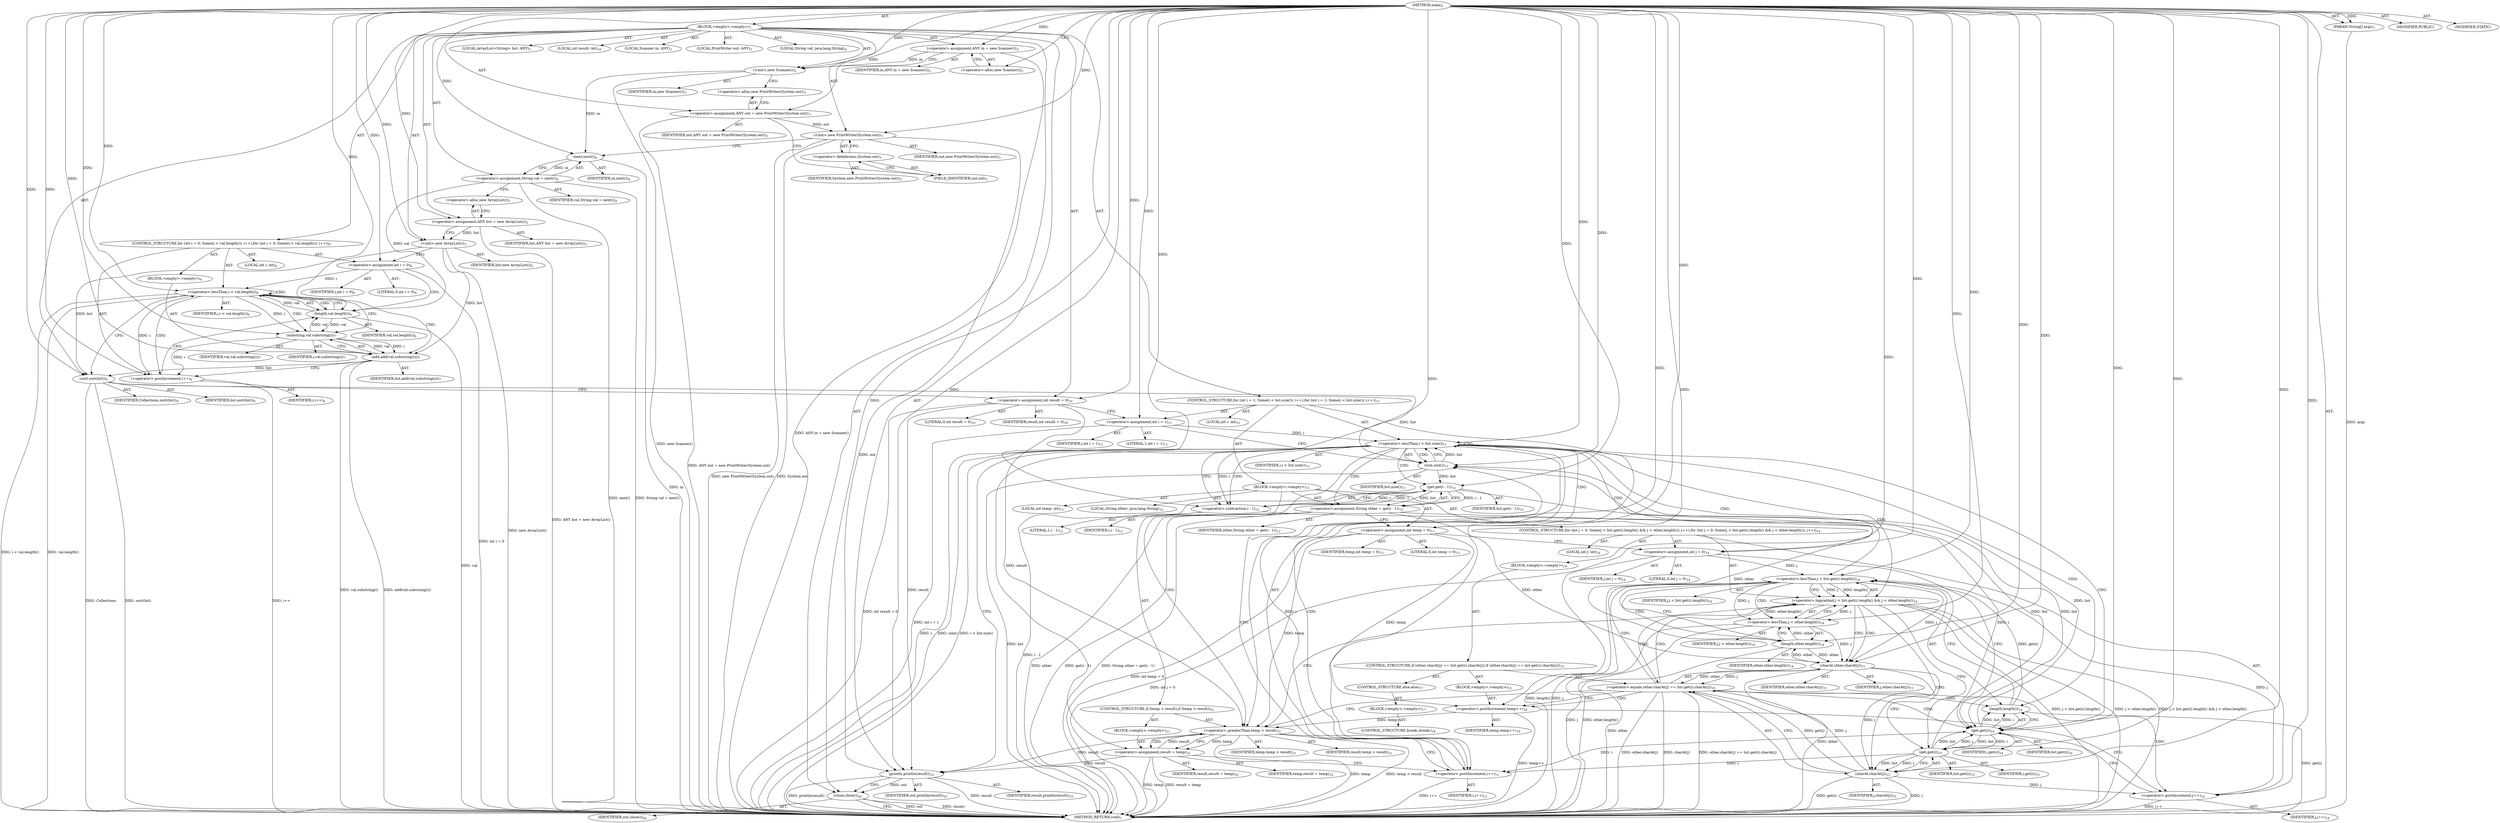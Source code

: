 digraph "main" {  
"23" [label = <(METHOD,main)<SUB>1</SUB>> ]
"24" [label = <(PARAM,String[] args)<SUB>1</SUB>> ]
"25" [label = <(BLOCK,&lt;empty&gt;,&lt;empty&gt;)<SUB>1</SUB>> ]
"4" [label = <(LOCAL,Scanner in: ANY)<SUB>2</SUB>> ]
"26" [label = <(&lt;operator&gt;.assignment,ANY in = new Scanner())<SUB>2</SUB>> ]
"27" [label = <(IDENTIFIER,in,ANY in = new Scanner())<SUB>2</SUB>> ]
"28" [label = <(&lt;operator&gt;.alloc,new Scanner())<SUB>2</SUB>> ]
"29" [label = <(&lt;init&gt;,new Scanner())<SUB>2</SUB>> ]
"3" [label = <(IDENTIFIER,in,new Scanner())<SUB>2</SUB>> ]
"6" [label = <(LOCAL,PrintWriter out: ANY)<SUB>3</SUB>> ]
"30" [label = <(&lt;operator&gt;.assignment,ANY out = new PrintWriter(System.out))<SUB>3</SUB>> ]
"31" [label = <(IDENTIFIER,out,ANY out = new PrintWriter(System.out))<SUB>3</SUB>> ]
"32" [label = <(&lt;operator&gt;.alloc,new PrintWriter(System.out))<SUB>3</SUB>> ]
"33" [label = <(&lt;init&gt;,new PrintWriter(System.out))<SUB>3</SUB>> ]
"5" [label = <(IDENTIFIER,out,new PrintWriter(System.out))<SUB>3</SUB>> ]
"34" [label = <(&lt;operator&gt;.fieldAccess,System.out)<SUB>3</SUB>> ]
"35" [label = <(IDENTIFIER,System,new PrintWriter(System.out))<SUB>3</SUB>> ]
"36" [label = <(FIELD_IDENTIFIER,out,out)<SUB>3</SUB>> ]
"37" [label = <(LOCAL,String val: java.lang.String)<SUB>4</SUB>> ]
"38" [label = <(&lt;operator&gt;.assignment,String val = next())<SUB>4</SUB>> ]
"39" [label = <(IDENTIFIER,val,String val = next())<SUB>4</SUB>> ]
"40" [label = <(next,next())<SUB>4</SUB>> ]
"41" [label = <(IDENTIFIER,in,next())<SUB>4</SUB>> ]
"8" [label = <(LOCAL,ArrayList&lt;String&gt; list: ANY)<SUB>5</SUB>> ]
"42" [label = <(&lt;operator&gt;.assignment,ANY list = new ArrayList())<SUB>5</SUB>> ]
"43" [label = <(IDENTIFIER,list,ANY list = new ArrayList())<SUB>5</SUB>> ]
"44" [label = <(&lt;operator&gt;.alloc,new ArrayList())<SUB>5</SUB>> ]
"45" [label = <(&lt;init&gt;,new ArrayList())<SUB>5</SUB>> ]
"7" [label = <(IDENTIFIER,list,new ArrayList())<SUB>5</SUB>> ]
"46" [label = <(CONTROL_STRUCTURE,for (int i = 0; Some(i &lt; val.length()); i++),for (int i = 0; Some(i &lt; val.length()); i++))<SUB>6</SUB>> ]
"47" [label = <(LOCAL,int i: int)<SUB>6</SUB>> ]
"48" [label = <(&lt;operator&gt;.assignment,int i = 0)<SUB>6</SUB>> ]
"49" [label = <(IDENTIFIER,i,int i = 0)<SUB>6</SUB>> ]
"50" [label = <(LITERAL,0,int i = 0)<SUB>6</SUB>> ]
"51" [label = <(&lt;operator&gt;.lessThan,i &lt; val.length())<SUB>6</SUB>> ]
"52" [label = <(IDENTIFIER,i,i &lt; val.length())<SUB>6</SUB>> ]
"53" [label = <(length,val.length())<SUB>6</SUB>> ]
"54" [label = <(IDENTIFIER,val,val.length())<SUB>6</SUB>> ]
"55" [label = <(&lt;operator&gt;.postIncrement,i++)<SUB>6</SUB>> ]
"56" [label = <(IDENTIFIER,i,i++)<SUB>6</SUB>> ]
"57" [label = <(BLOCK,&lt;empty&gt;,&lt;empty&gt;)<SUB>6</SUB>> ]
"58" [label = <(add,add(val.substring(i)))<SUB>7</SUB>> ]
"59" [label = <(IDENTIFIER,list,add(val.substring(i)))<SUB>7</SUB>> ]
"60" [label = <(substring,val.substring(i))<SUB>7</SUB>> ]
"61" [label = <(IDENTIFIER,val,val.substring(i))<SUB>7</SUB>> ]
"62" [label = <(IDENTIFIER,i,val.substring(i))<SUB>7</SUB>> ]
"63" [label = <(sort,sort(list))<SUB>9</SUB>> ]
"64" [label = <(IDENTIFIER,Collections,sort(list))<SUB>9</SUB>> ]
"65" [label = <(IDENTIFIER,list,sort(list))<SUB>9</SUB>> ]
"66" [label = <(LOCAL,int result: int)<SUB>10</SUB>> ]
"67" [label = <(&lt;operator&gt;.assignment,int result = 0)<SUB>10</SUB>> ]
"68" [label = <(IDENTIFIER,result,int result = 0)<SUB>10</SUB>> ]
"69" [label = <(LITERAL,0,int result = 0)<SUB>10</SUB>> ]
"70" [label = <(CONTROL_STRUCTURE,for (int i = 1; Some(i &lt; list.size()); i++),for (int i = 1; Some(i &lt; list.size()); i++))<SUB>11</SUB>> ]
"71" [label = <(LOCAL,int i: int)<SUB>11</SUB>> ]
"72" [label = <(&lt;operator&gt;.assignment,int i = 1)<SUB>11</SUB>> ]
"73" [label = <(IDENTIFIER,i,int i = 1)<SUB>11</SUB>> ]
"74" [label = <(LITERAL,1,int i = 1)<SUB>11</SUB>> ]
"75" [label = <(&lt;operator&gt;.lessThan,i &lt; list.size())<SUB>11</SUB>> ]
"76" [label = <(IDENTIFIER,i,i &lt; list.size())<SUB>11</SUB>> ]
"77" [label = <(size,size())<SUB>11</SUB>> ]
"78" [label = <(IDENTIFIER,list,size())<SUB>11</SUB>> ]
"79" [label = <(&lt;operator&gt;.postIncrement,i++)<SUB>11</SUB>> ]
"80" [label = <(IDENTIFIER,i,i++)<SUB>11</SUB>> ]
"81" [label = <(BLOCK,&lt;empty&gt;,&lt;empty&gt;)<SUB>11</SUB>> ]
"82" [label = <(LOCAL,String other: java.lang.String)<SUB>12</SUB>> ]
"83" [label = <(&lt;operator&gt;.assignment,String other = get(i - 1))<SUB>12</SUB>> ]
"84" [label = <(IDENTIFIER,other,String other = get(i - 1))<SUB>12</SUB>> ]
"85" [label = <(get,get(i - 1))<SUB>12</SUB>> ]
"86" [label = <(IDENTIFIER,list,get(i - 1))<SUB>12</SUB>> ]
"87" [label = <(&lt;operator&gt;.subtraction,i - 1)<SUB>12</SUB>> ]
"88" [label = <(IDENTIFIER,i,i - 1)<SUB>12</SUB>> ]
"89" [label = <(LITERAL,1,i - 1)<SUB>12</SUB>> ]
"90" [label = <(LOCAL,int temp: int)<SUB>13</SUB>> ]
"91" [label = <(&lt;operator&gt;.assignment,int temp = 0)<SUB>13</SUB>> ]
"92" [label = <(IDENTIFIER,temp,int temp = 0)<SUB>13</SUB>> ]
"93" [label = <(LITERAL,0,int temp = 0)<SUB>13</SUB>> ]
"94" [label = <(CONTROL_STRUCTURE,for (int j = 0; Some(j &lt; list.get(i).length() &amp;&amp; j &lt; other.length()); j++),for (int j = 0; Some(j &lt; list.get(i).length() &amp;&amp; j &lt; other.length()); j++))<SUB>14</SUB>> ]
"95" [label = <(LOCAL,int j: int)<SUB>14</SUB>> ]
"96" [label = <(&lt;operator&gt;.assignment,int j = 0)<SUB>14</SUB>> ]
"97" [label = <(IDENTIFIER,j,int j = 0)<SUB>14</SUB>> ]
"98" [label = <(LITERAL,0,int j = 0)<SUB>14</SUB>> ]
"99" [label = <(&lt;operator&gt;.logicalAnd,j &lt; list.get(i).length() &amp;&amp; j &lt; other.length())<SUB>14</SUB>> ]
"100" [label = <(&lt;operator&gt;.lessThan,j &lt; list.get(i).length())<SUB>14</SUB>> ]
"101" [label = <(IDENTIFIER,j,j &lt; list.get(i).length())<SUB>14</SUB>> ]
"102" [label = <(length,length())<SUB>14</SUB>> ]
"103" [label = <(get,get(i))<SUB>14</SUB>> ]
"104" [label = <(IDENTIFIER,list,get(i))<SUB>14</SUB>> ]
"105" [label = <(IDENTIFIER,i,get(i))<SUB>14</SUB>> ]
"106" [label = <(&lt;operator&gt;.lessThan,j &lt; other.length())<SUB>14</SUB>> ]
"107" [label = <(IDENTIFIER,j,j &lt; other.length())<SUB>14</SUB>> ]
"108" [label = <(length,other.length())<SUB>14</SUB>> ]
"109" [label = <(IDENTIFIER,other,other.length())<SUB>14</SUB>> ]
"110" [label = <(&lt;operator&gt;.postIncrement,j++)<SUB>14</SUB>> ]
"111" [label = <(IDENTIFIER,j,j++)<SUB>14</SUB>> ]
"112" [label = <(BLOCK,&lt;empty&gt;,&lt;empty&gt;)<SUB>14</SUB>> ]
"113" [label = <(CONTROL_STRUCTURE,if (other.charAt(j) == list.get(i).charAt(j)),if (other.charAt(j) == list.get(i).charAt(j)))<SUB>15</SUB>> ]
"114" [label = <(&lt;operator&gt;.equals,other.charAt(j) == list.get(i).charAt(j))<SUB>15</SUB>> ]
"115" [label = <(charAt,other.charAt(j))<SUB>15</SUB>> ]
"116" [label = <(IDENTIFIER,other,other.charAt(j))<SUB>15</SUB>> ]
"117" [label = <(IDENTIFIER,j,other.charAt(j))<SUB>15</SUB>> ]
"118" [label = <(charAt,charAt(j))<SUB>15</SUB>> ]
"119" [label = <(get,get(i))<SUB>15</SUB>> ]
"120" [label = <(IDENTIFIER,list,get(i))<SUB>15</SUB>> ]
"121" [label = <(IDENTIFIER,i,get(i))<SUB>15</SUB>> ]
"122" [label = <(IDENTIFIER,j,charAt(j))<SUB>15</SUB>> ]
"123" [label = <(BLOCK,&lt;empty&gt;,&lt;empty&gt;)<SUB>15</SUB>> ]
"124" [label = <(&lt;operator&gt;.postIncrement,temp++)<SUB>16</SUB>> ]
"125" [label = <(IDENTIFIER,temp,temp++)<SUB>16</SUB>> ]
"126" [label = <(CONTROL_STRUCTURE,else,else)<SUB>17</SUB>> ]
"127" [label = <(BLOCK,&lt;empty&gt;,&lt;empty&gt;)<SUB>17</SUB>> ]
"128" [label = <(CONTROL_STRUCTURE,break;,break;)<SUB>18</SUB>> ]
"129" [label = <(CONTROL_STRUCTURE,if (temp &gt; result),if (temp &gt; result))<SUB>21</SUB>> ]
"130" [label = <(&lt;operator&gt;.greaterThan,temp &gt; result)<SUB>21</SUB>> ]
"131" [label = <(IDENTIFIER,temp,temp &gt; result)<SUB>21</SUB>> ]
"132" [label = <(IDENTIFIER,result,temp &gt; result)<SUB>21</SUB>> ]
"133" [label = <(BLOCK,&lt;empty&gt;,&lt;empty&gt;)<SUB>21</SUB>> ]
"134" [label = <(&lt;operator&gt;.assignment,result = temp)<SUB>22</SUB>> ]
"135" [label = <(IDENTIFIER,result,result = temp)<SUB>22</SUB>> ]
"136" [label = <(IDENTIFIER,temp,result = temp)<SUB>22</SUB>> ]
"137" [label = <(println,println(result))<SUB>25</SUB>> ]
"138" [label = <(IDENTIFIER,out,println(result))<SUB>25</SUB>> ]
"139" [label = <(IDENTIFIER,result,println(result))<SUB>25</SUB>> ]
"140" [label = <(close,close())<SUB>26</SUB>> ]
"141" [label = <(IDENTIFIER,out,close())<SUB>26</SUB>> ]
"142" [label = <(MODIFIER,PUBLIC)> ]
"143" [label = <(MODIFIER,STATIC)> ]
"144" [label = <(METHOD_RETURN,void)<SUB>1</SUB>> ]
  "23" -> "24"  [ label = "AST: "] 
  "23" -> "25"  [ label = "AST: "] 
  "23" -> "142"  [ label = "AST: "] 
  "23" -> "143"  [ label = "AST: "] 
  "23" -> "144"  [ label = "AST: "] 
  "25" -> "4"  [ label = "AST: "] 
  "25" -> "26"  [ label = "AST: "] 
  "25" -> "29"  [ label = "AST: "] 
  "25" -> "6"  [ label = "AST: "] 
  "25" -> "30"  [ label = "AST: "] 
  "25" -> "33"  [ label = "AST: "] 
  "25" -> "37"  [ label = "AST: "] 
  "25" -> "38"  [ label = "AST: "] 
  "25" -> "8"  [ label = "AST: "] 
  "25" -> "42"  [ label = "AST: "] 
  "25" -> "45"  [ label = "AST: "] 
  "25" -> "46"  [ label = "AST: "] 
  "25" -> "63"  [ label = "AST: "] 
  "25" -> "66"  [ label = "AST: "] 
  "25" -> "67"  [ label = "AST: "] 
  "25" -> "70"  [ label = "AST: "] 
  "25" -> "137"  [ label = "AST: "] 
  "25" -> "140"  [ label = "AST: "] 
  "26" -> "27"  [ label = "AST: "] 
  "26" -> "28"  [ label = "AST: "] 
  "29" -> "3"  [ label = "AST: "] 
  "30" -> "31"  [ label = "AST: "] 
  "30" -> "32"  [ label = "AST: "] 
  "33" -> "5"  [ label = "AST: "] 
  "33" -> "34"  [ label = "AST: "] 
  "34" -> "35"  [ label = "AST: "] 
  "34" -> "36"  [ label = "AST: "] 
  "38" -> "39"  [ label = "AST: "] 
  "38" -> "40"  [ label = "AST: "] 
  "40" -> "41"  [ label = "AST: "] 
  "42" -> "43"  [ label = "AST: "] 
  "42" -> "44"  [ label = "AST: "] 
  "45" -> "7"  [ label = "AST: "] 
  "46" -> "47"  [ label = "AST: "] 
  "46" -> "48"  [ label = "AST: "] 
  "46" -> "51"  [ label = "AST: "] 
  "46" -> "55"  [ label = "AST: "] 
  "46" -> "57"  [ label = "AST: "] 
  "48" -> "49"  [ label = "AST: "] 
  "48" -> "50"  [ label = "AST: "] 
  "51" -> "52"  [ label = "AST: "] 
  "51" -> "53"  [ label = "AST: "] 
  "53" -> "54"  [ label = "AST: "] 
  "55" -> "56"  [ label = "AST: "] 
  "57" -> "58"  [ label = "AST: "] 
  "58" -> "59"  [ label = "AST: "] 
  "58" -> "60"  [ label = "AST: "] 
  "60" -> "61"  [ label = "AST: "] 
  "60" -> "62"  [ label = "AST: "] 
  "63" -> "64"  [ label = "AST: "] 
  "63" -> "65"  [ label = "AST: "] 
  "67" -> "68"  [ label = "AST: "] 
  "67" -> "69"  [ label = "AST: "] 
  "70" -> "71"  [ label = "AST: "] 
  "70" -> "72"  [ label = "AST: "] 
  "70" -> "75"  [ label = "AST: "] 
  "70" -> "79"  [ label = "AST: "] 
  "70" -> "81"  [ label = "AST: "] 
  "72" -> "73"  [ label = "AST: "] 
  "72" -> "74"  [ label = "AST: "] 
  "75" -> "76"  [ label = "AST: "] 
  "75" -> "77"  [ label = "AST: "] 
  "77" -> "78"  [ label = "AST: "] 
  "79" -> "80"  [ label = "AST: "] 
  "81" -> "82"  [ label = "AST: "] 
  "81" -> "83"  [ label = "AST: "] 
  "81" -> "90"  [ label = "AST: "] 
  "81" -> "91"  [ label = "AST: "] 
  "81" -> "94"  [ label = "AST: "] 
  "81" -> "129"  [ label = "AST: "] 
  "83" -> "84"  [ label = "AST: "] 
  "83" -> "85"  [ label = "AST: "] 
  "85" -> "86"  [ label = "AST: "] 
  "85" -> "87"  [ label = "AST: "] 
  "87" -> "88"  [ label = "AST: "] 
  "87" -> "89"  [ label = "AST: "] 
  "91" -> "92"  [ label = "AST: "] 
  "91" -> "93"  [ label = "AST: "] 
  "94" -> "95"  [ label = "AST: "] 
  "94" -> "96"  [ label = "AST: "] 
  "94" -> "99"  [ label = "AST: "] 
  "94" -> "110"  [ label = "AST: "] 
  "94" -> "112"  [ label = "AST: "] 
  "96" -> "97"  [ label = "AST: "] 
  "96" -> "98"  [ label = "AST: "] 
  "99" -> "100"  [ label = "AST: "] 
  "99" -> "106"  [ label = "AST: "] 
  "100" -> "101"  [ label = "AST: "] 
  "100" -> "102"  [ label = "AST: "] 
  "102" -> "103"  [ label = "AST: "] 
  "103" -> "104"  [ label = "AST: "] 
  "103" -> "105"  [ label = "AST: "] 
  "106" -> "107"  [ label = "AST: "] 
  "106" -> "108"  [ label = "AST: "] 
  "108" -> "109"  [ label = "AST: "] 
  "110" -> "111"  [ label = "AST: "] 
  "112" -> "113"  [ label = "AST: "] 
  "113" -> "114"  [ label = "AST: "] 
  "113" -> "123"  [ label = "AST: "] 
  "113" -> "126"  [ label = "AST: "] 
  "114" -> "115"  [ label = "AST: "] 
  "114" -> "118"  [ label = "AST: "] 
  "115" -> "116"  [ label = "AST: "] 
  "115" -> "117"  [ label = "AST: "] 
  "118" -> "119"  [ label = "AST: "] 
  "118" -> "122"  [ label = "AST: "] 
  "119" -> "120"  [ label = "AST: "] 
  "119" -> "121"  [ label = "AST: "] 
  "123" -> "124"  [ label = "AST: "] 
  "124" -> "125"  [ label = "AST: "] 
  "126" -> "127"  [ label = "AST: "] 
  "127" -> "128"  [ label = "AST: "] 
  "129" -> "130"  [ label = "AST: "] 
  "129" -> "133"  [ label = "AST: "] 
  "130" -> "131"  [ label = "AST: "] 
  "130" -> "132"  [ label = "AST: "] 
  "133" -> "134"  [ label = "AST: "] 
  "134" -> "135"  [ label = "AST: "] 
  "134" -> "136"  [ label = "AST: "] 
  "137" -> "138"  [ label = "AST: "] 
  "137" -> "139"  [ label = "AST: "] 
  "140" -> "141"  [ label = "AST: "] 
  "26" -> "29"  [ label = "CFG: "] 
  "29" -> "32"  [ label = "CFG: "] 
  "30" -> "36"  [ label = "CFG: "] 
  "33" -> "40"  [ label = "CFG: "] 
  "38" -> "44"  [ label = "CFG: "] 
  "42" -> "45"  [ label = "CFG: "] 
  "45" -> "48"  [ label = "CFG: "] 
  "63" -> "67"  [ label = "CFG: "] 
  "67" -> "72"  [ label = "CFG: "] 
  "137" -> "140"  [ label = "CFG: "] 
  "140" -> "144"  [ label = "CFG: "] 
  "28" -> "26"  [ label = "CFG: "] 
  "32" -> "30"  [ label = "CFG: "] 
  "34" -> "33"  [ label = "CFG: "] 
  "40" -> "38"  [ label = "CFG: "] 
  "44" -> "42"  [ label = "CFG: "] 
  "48" -> "53"  [ label = "CFG: "] 
  "51" -> "60"  [ label = "CFG: "] 
  "51" -> "63"  [ label = "CFG: "] 
  "55" -> "53"  [ label = "CFG: "] 
  "72" -> "77"  [ label = "CFG: "] 
  "75" -> "87"  [ label = "CFG: "] 
  "75" -> "137"  [ label = "CFG: "] 
  "79" -> "77"  [ label = "CFG: "] 
  "36" -> "34"  [ label = "CFG: "] 
  "53" -> "51"  [ label = "CFG: "] 
  "58" -> "55"  [ label = "CFG: "] 
  "77" -> "75"  [ label = "CFG: "] 
  "83" -> "91"  [ label = "CFG: "] 
  "91" -> "96"  [ label = "CFG: "] 
  "60" -> "58"  [ label = "CFG: "] 
  "85" -> "83"  [ label = "CFG: "] 
  "96" -> "103"  [ label = "CFG: "] 
  "99" -> "115"  [ label = "CFG: "] 
  "99" -> "130"  [ label = "CFG: "] 
  "110" -> "103"  [ label = "CFG: "] 
  "130" -> "134"  [ label = "CFG: "] 
  "130" -> "79"  [ label = "CFG: "] 
  "87" -> "85"  [ label = "CFG: "] 
  "100" -> "99"  [ label = "CFG: "] 
  "100" -> "108"  [ label = "CFG: "] 
  "106" -> "99"  [ label = "CFG: "] 
  "134" -> "79"  [ label = "CFG: "] 
  "102" -> "100"  [ label = "CFG: "] 
  "108" -> "106"  [ label = "CFG: "] 
  "114" -> "124"  [ label = "CFG: "] 
  "114" -> "130"  [ label = "CFG: "] 
  "103" -> "102"  [ label = "CFG: "] 
  "115" -> "119"  [ label = "CFG: "] 
  "118" -> "114"  [ label = "CFG: "] 
  "124" -> "110"  [ label = "CFG: "] 
  "119" -> "118"  [ label = "CFG: "] 
  "23" -> "28"  [ label = "CFG: "] 
  "24" -> "144"  [ label = "DDG: args"] 
  "26" -> "144"  [ label = "DDG: ANY in = new Scanner()"] 
  "29" -> "144"  [ label = "DDG: new Scanner()"] 
  "30" -> "144"  [ label = "DDG: ANY out = new PrintWriter(System.out)"] 
  "33" -> "144"  [ label = "DDG: System.out"] 
  "33" -> "144"  [ label = "DDG: new PrintWriter(System.out)"] 
  "40" -> "144"  [ label = "DDG: in"] 
  "38" -> "144"  [ label = "DDG: next()"] 
  "38" -> "144"  [ label = "DDG: String val = next()"] 
  "42" -> "144"  [ label = "DDG: ANY list = new ArrayList()"] 
  "45" -> "144"  [ label = "DDG: new ArrayList()"] 
  "48" -> "144"  [ label = "DDG: int i = 0"] 
  "53" -> "144"  [ label = "DDG: val"] 
  "51" -> "144"  [ label = "DDG: val.length()"] 
  "51" -> "144"  [ label = "DDG: i &lt; val.length()"] 
  "63" -> "144"  [ label = "DDG: sort(list)"] 
  "67" -> "144"  [ label = "DDG: int result = 0"] 
  "72" -> "144"  [ label = "DDG: int i = 1"] 
  "75" -> "144"  [ label = "DDG: i"] 
  "77" -> "144"  [ label = "DDG: list"] 
  "75" -> "144"  [ label = "DDG: size()"] 
  "75" -> "144"  [ label = "DDG: i &lt; list.size()"] 
  "137" -> "144"  [ label = "DDG: result"] 
  "137" -> "144"  [ label = "DDG: println(result)"] 
  "140" -> "144"  [ label = "DDG: out"] 
  "140" -> "144"  [ label = "DDG: close()"] 
  "83" -> "144"  [ label = "DDG: other"] 
  "85" -> "144"  [ label = "DDG: i - 1"] 
  "83" -> "144"  [ label = "DDG: get(i - 1)"] 
  "83" -> "144"  [ label = "DDG: String other = get(i - 1)"] 
  "91" -> "144"  [ label = "DDG: int temp = 0"] 
  "96" -> "144"  [ label = "DDG: int j = 0"] 
  "100" -> "144"  [ label = "DDG: j"] 
  "102" -> "144"  [ label = "DDG: get(i)"] 
  "100" -> "144"  [ label = "DDG: length()"] 
  "99" -> "144"  [ label = "DDG: j &lt; list.get(i).length()"] 
  "106" -> "144"  [ label = "DDG: j"] 
  "108" -> "144"  [ label = "DDG: other"] 
  "106" -> "144"  [ label = "DDG: other.length()"] 
  "99" -> "144"  [ label = "DDG: j &lt; other.length()"] 
  "99" -> "144"  [ label = "DDG: j &lt; list.get(i).length() &amp;&amp; j &lt; other.length()"] 
  "115" -> "144"  [ label = "DDG: other"] 
  "114" -> "144"  [ label = "DDG: other.charAt(j)"] 
  "118" -> "144"  [ label = "DDG: get(i)"] 
  "118" -> "144"  [ label = "DDG: j"] 
  "114" -> "144"  [ label = "DDG: charAt(j)"] 
  "114" -> "144"  [ label = "DDG: other.charAt(j) == list.get(i).charAt(j)"] 
  "130" -> "144"  [ label = "DDG: temp"] 
  "130" -> "144"  [ label = "DDG: temp &gt; result"] 
  "134" -> "144"  [ label = "DDG: temp"] 
  "134" -> "144"  [ label = "DDG: result = temp"] 
  "79" -> "144"  [ label = "DDG: i++"] 
  "124" -> "144"  [ label = "DDG: temp++"] 
  "110" -> "144"  [ label = "DDG: j++"] 
  "58" -> "144"  [ label = "DDG: val.substring(i)"] 
  "58" -> "144"  [ label = "DDG: add(val.substring(i))"] 
  "55" -> "144"  [ label = "DDG: i++"] 
  "63" -> "144"  [ label = "DDG: Collections"] 
  "23" -> "24"  [ label = "DDG: "] 
  "23" -> "26"  [ label = "DDG: "] 
  "23" -> "30"  [ label = "DDG: "] 
  "40" -> "38"  [ label = "DDG: in"] 
  "23" -> "42"  [ label = "DDG: "] 
  "23" -> "67"  [ label = "DDG: "] 
  "26" -> "29"  [ label = "DDG: in"] 
  "23" -> "29"  [ label = "DDG: "] 
  "30" -> "33"  [ label = "DDG: out"] 
  "23" -> "33"  [ label = "DDG: "] 
  "42" -> "45"  [ label = "DDG: list"] 
  "23" -> "45"  [ label = "DDG: "] 
  "23" -> "48"  [ label = "DDG: "] 
  "23" -> "63"  [ label = "DDG: "] 
  "45" -> "63"  [ label = "DDG: list"] 
  "58" -> "63"  [ label = "DDG: list"] 
  "23" -> "72"  [ label = "DDG: "] 
  "33" -> "137"  [ label = "DDG: out"] 
  "23" -> "137"  [ label = "DDG: "] 
  "67" -> "137"  [ label = "DDG: result"] 
  "130" -> "137"  [ label = "DDG: result"] 
  "134" -> "137"  [ label = "DDG: result"] 
  "137" -> "140"  [ label = "DDG: out"] 
  "23" -> "140"  [ label = "DDG: "] 
  "29" -> "40"  [ label = "DDG: in"] 
  "23" -> "40"  [ label = "DDG: "] 
  "48" -> "51"  [ label = "DDG: i"] 
  "55" -> "51"  [ label = "DDG: i"] 
  "23" -> "51"  [ label = "DDG: "] 
  "53" -> "51"  [ label = "DDG: val"] 
  "60" -> "55"  [ label = "DDG: i"] 
  "23" -> "55"  [ label = "DDG: "] 
  "72" -> "75"  [ label = "DDG: i"] 
  "79" -> "75"  [ label = "DDG: i"] 
  "23" -> "75"  [ label = "DDG: "] 
  "77" -> "75"  [ label = "DDG: list"] 
  "103" -> "79"  [ label = "DDG: i"] 
  "119" -> "79"  [ label = "DDG: i"] 
  "23" -> "79"  [ label = "DDG: "] 
  "85" -> "83"  [ label = "DDG: list"] 
  "85" -> "83"  [ label = "DDG: i - 1"] 
  "23" -> "91"  [ label = "DDG: "] 
  "38" -> "53"  [ label = "DDG: val"] 
  "60" -> "53"  [ label = "DDG: val"] 
  "23" -> "53"  [ label = "DDG: "] 
  "45" -> "58"  [ label = "DDG: list"] 
  "23" -> "58"  [ label = "DDG: "] 
  "60" -> "58"  [ label = "DDG: val"] 
  "60" -> "58"  [ label = "DDG: i"] 
  "63" -> "77"  [ label = "DDG: list"] 
  "103" -> "77"  [ label = "DDG: list"] 
  "119" -> "77"  [ label = "DDG: list"] 
  "23" -> "77"  [ label = "DDG: "] 
  "23" -> "96"  [ label = "DDG: "] 
  "53" -> "60"  [ label = "DDG: val"] 
  "23" -> "60"  [ label = "DDG: "] 
  "51" -> "60"  [ label = "DDG: i"] 
  "77" -> "85"  [ label = "DDG: list"] 
  "23" -> "85"  [ label = "DDG: "] 
  "87" -> "85"  [ label = "DDG: i"] 
  "87" -> "85"  [ label = "DDG: 1"] 
  "100" -> "99"  [ label = "DDG: j"] 
  "100" -> "99"  [ label = "DDG: length()"] 
  "106" -> "99"  [ label = "DDG: j"] 
  "106" -> "99"  [ label = "DDG: other.length()"] 
  "118" -> "110"  [ label = "DDG: j"] 
  "23" -> "110"  [ label = "DDG: "] 
  "91" -> "130"  [ label = "DDG: temp"] 
  "124" -> "130"  [ label = "DDG: temp"] 
  "23" -> "130"  [ label = "DDG: "] 
  "67" -> "130"  [ label = "DDG: result"] 
  "134" -> "130"  [ label = "DDG: result"] 
  "130" -> "134"  [ label = "DDG: temp"] 
  "23" -> "134"  [ label = "DDG: "] 
  "75" -> "87"  [ label = "DDG: i"] 
  "23" -> "87"  [ label = "DDG: "] 
  "96" -> "100"  [ label = "DDG: j"] 
  "110" -> "100"  [ label = "DDG: j"] 
  "23" -> "100"  [ label = "DDG: "] 
  "102" -> "100"  [ label = "DDG: get(i)"] 
  "100" -> "106"  [ label = "DDG: j"] 
  "23" -> "106"  [ label = "DDG: "] 
  "108" -> "106"  [ label = "DDG: other"] 
  "103" -> "102"  [ label = "DDG: list"] 
  "103" -> "102"  [ label = "DDG: i"] 
  "83" -> "108"  [ label = "DDG: other"] 
  "115" -> "108"  [ label = "DDG: other"] 
  "23" -> "108"  [ label = "DDG: "] 
  "115" -> "114"  [ label = "DDG: other"] 
  "115" -> "114"  [ label = "DDG: j"] 
  "118" -> "114"  [ label = "DDG: get(i)"] 
  "118" -> "114"  [ label = "DDG: j"] 
  "85" -> "103"  [ label = "DDG: list"] 
  "119" -> "103"  [ label = "DDG: list"] 
  "23" -> "103"  [ label = "DDG: "] 
  "87" -> "103"  [ label = "DDG: i"] 
  "119" -> "103"  [ label = "DDG: i"] 
  "83" -> "115"  [ label = "DDG: other"] 
  "108" -> "115"  [ label = "DDG: other"] 
  "23" -> "115"  [ label = "DDG: "] 
  "100" -> "115"  [ label = "DDG: j"] 
  "106" -> "115"  [ label = "DDG: j"] 
  "119" -> "118"  [ label = "DDG: list"] 
  "119" -> "118"  [ label = "DDG: i"] 
  "115" -> "118"  [ label = "DDG: j"] 
  "23" -> "118"  [ label = "DDG: "] 
  "91" -> "124"  [ label = "DDG: temp"] 
  "23" -> "124"  [ label = "DDG: "] 
  "103" -> "119"  [ label = "DDG: list"] 
  "23" -> "119"  [ label = "DDG: "] 
  "103" -> "119"  [ label = "DDG: i"] 
  "51" -> "60"  [ label = "CDG: "] 
  "51" -> "51"  [ label = "CDG: "] 
  "51" -> "58"  [ label = "CDG: "] 
  "51" -> "53"  [ label = "CDG: "] 
  "51" -> "55"  [ label = "CDG: "] 
  "75" -> "96"  [ label = "CDG: "] 
  "75" -> "77"  [ label = "CDG: "] 
  "75" -> "75"  [ label = "CDG: "] 
  "75" -> "99"  [ label = "CDG: "] 
  "75" -> "102"  [ label = "CDG: "] 
  "75" -> "85"  [ label = "CDG: "] 
  "75" -> "103"  [ label = "CDG: "] 
  "75" -> "87"  [ label = "CDG: "] 
  "75" -> "91"  [ label = "CDG: "] 
  "75" -> "79"  [ label = "CDG: "] 
  "75" -> "83"  [ label = "CDG: "] 
  "75" -> "130"  [ label = "CDG: "] 
  "75" -> "100"  [ label = "CDG: "] 
  "99" -> "115"  [ label = "CDG: "] 
  "99" -> "114"  [ label = "CDG: "] 
  "99" -> "119"  [ label = "CDG: "] 
  "99" -> "118"  [ label = "CDG: "] 
  "130" -> "134"  [ label = "CDG: "] 
  "100" -> "106"  [ label = "CDG: "] 
  "100" -> "108"  [ label = "CDG: "] 
  "114" -> "99"  [ label = "CDG: "] 
  "114" -> "102"  [ label = "CDG: "] 
  "114" -> "103"  [ label = "CDG: "] 
  "114" -> "100"  [ label = "CDG: "] 
  "114" -> "110"  [ label = "CDG: "] 
  "114" -> "124"  [ label = "CDG: "] 
}
